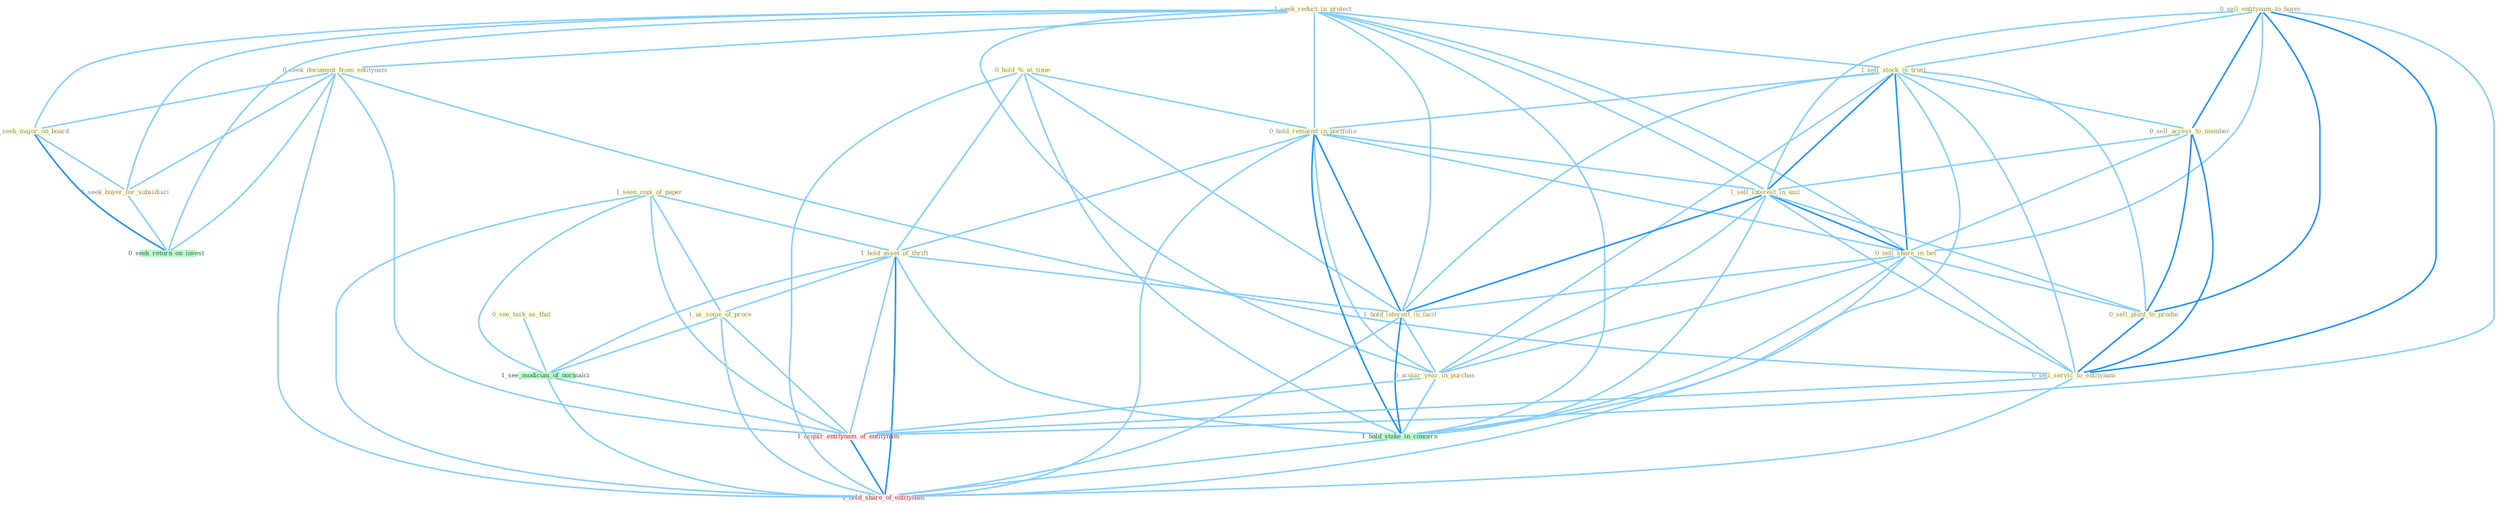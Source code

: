 Graph G{ 
    node
    [shape=polygon,style=filled,width=.5,height=.06,color="#BDFCC9",fixedsize=true,fontsize=4,
    fontcolor="#2f4f4f"];
    {node
    [color="#ffffe0", fontcolor="#8b7d6b"] "0_sell_entitynam_to_buyer " "1_seek_reduct_in_protect " "1_seen_copi_of_paper " "0_seek_document_from_entitynam " "1_sell_stock_in_trust " "0_see_task_as_that " "0_seek_major_on_board " "0_hold_%_at_time " "0_sell_access_to_member " "0_hold_remaind_in_portfolio " "1_sell_interest_in_unit " "0_sell_share_in_bet " "1_hold_asset_of_thrift " "0_sell_plant_to_produc " "0_sell_servic_to_entitynam " "1_us_some_of_proce " "1_hold_interest_in_facil " "0_acquir_year_in_purchas " "1_seek_buyer_for_subsidiari "}
{node [color="#fff0f5", fontcolor="#b22222"] "1_acquir_entitynam_of_entitynam " "1_hold_share_of_entitynam "}
edge [color="#B0E2FF"];

	"0_sell_entitynam_to_buyer " -- "1_sell_stock_in_trust " [w="1", color="#87cefa" ];
	"0_sell_entitynam_to_buyer " -- "0_sell_access_to_member " [w="2", color="#1e90ff" , len=0.8];
	"0_sell_entitynam_to_buyer " -- "1_sell_interest_in_unit " [w="1", color="#87cefa" ];
	"0_sell_entitynam_to_buyer " -- "0_sell_share_in_bet " [w="1", color="#87cefa" ];
	"0_sell_entitynam_to_buyer " -- "0_sell_plant_to_produc " [w="2", color="#1e90ff" , len=0.8];
	"0_sell_entitynam_to_buyer " -- "0_sell_servic_to_entitynam " [w="2", color="#1e90ff" , len=0.8];
	"0_sell_entitynam_to_buyer " -- "1_acquir_entitynam_of_entitynam " [w="1", color="#87cefa" ];
	"1_seek_reduct_in_protect " -- "0_seek_document_from_entitynam " [w="1", color="#87cefa" ];
	"1_seek_reduct_in_protect " -- "1_sell_stock_in_trust " [w="1", color="#87cefa" ];
	"1_seek_reduct_in_protect " -- "0_seek_major_on_board " [w="1", color="#87cefa" ];
	"1_seek_reduct_in_protect " -- "0_hold_remaind_in_portfolio " [w="1", color="#87cefa" ];
	"1_seek_reduct_in_protect " -- "1_sell_interest_in_unit " [w="1", color="#87cefa" ];
	"1_seek_reduct_in_protect " -- "0_sell_share_in_bet " [w="1", color="#87cefa" ];
	"1_seek_reduct_in_protect " -- "1_hold_interest_in_facil " [w="1", color="#87cefa" ];
	"1_seek_reduct_in_protect " -- "0_acquir_year_in_purchas " [w="1", color="#87cefa" ];
	"1_seek_reduct_in_protect " -- "1_seek_buyer_for_subsidiari " [w="1", color="#87cefa" ];
	"1_seek_reduct_in_protect " -- "1_hold_stake_in_concern " [w="1", color="#87cefa" ];
	"1_seek_reduct_in_protect " -- "0_seek_return_on_invest " [w="1", color="#87cefa" ];
	"1_seen_copi_of_paper " -- "1_hold_asset_of_thrift " [w="1", color="#87cefa" ];
	"1_seen_copi_of_paper " -- "1_us_some_of_proce " [w="1", color="#87cefa" ];
	"1_seen_copi_of_paper " -- "1_see_modicum_of_normalci " [w="1", color="#87cefa" ];
	"1_seen_copi_of_paper " -- "1_acquir_entitynam_of_entitynam " [w="1", color="#87cefa" ];
	"1_seen_copi_of_paper " -- "1_hold_share_of_entitynam " [w="1", color="#87cefa" ];
	"0_seek_document_from_entitynam " -- "0_seek_major_on_board " [w="1", color="#87cefa" ];
	"0_seek_document_from_entitynam " -- "0_sell_servic_to_entitynam " [w="1", color="#87cefa" ];
	"0_seek_document_from_entitynam " -- "1_seek_buyer_for_subsidiari " [w="1", color="#87cefa" ];
	"0_seek_document_from_entitynam " -- "0_seek_return_on_invest " [w="1", color="#87cefa" ];
	"0_seek_document_from_entitynam " -- "1_acquir_entitynam_of_entitynam " [w="1", color="#87cefa" ];
	"0_seek_document_from_entitynam " -- "1_hold_share_of_entitynam " [w="1", color="#87cefa" ];
	"1_sell_stock_in_trust " -- "0_sell_access_to_member " [w="1", color="#87cefa" ];
	"1_sell_stock_in_trust " -- "0_hold_remaind_in_portfolio " [w="1", color="#87cefa" ];
	"1_sell_stock_in_trust " -- "1_sell_interest_in_unit " [w="2", color="#1e90ff" , len=0.8];
	"1_sell_stock_in_trust " -- "0_sell_share_in_bet " [w="2", color="#1e90ff" , len=0.8];
	"1_sell_stock_in_trust " -- "0_sell_plant_to_produc " [w="1", color="#87cefa" ];
	"1_sell_stock_in_trust " -- "0_sell_servic_to_entitynam " [w="1", color="#87cefa" ];
	"1_sell_stock_in_trust " -- "1_hold_interest_in_facil " [w="1", color="#87cefa" ];
	"1_sell_stock_in_trust " -- "0_acquir_year_in_purchas " [w="1", color="#87cefa" ];
	"1_sell_stock_in_trust " -- "1_hold_stake_in_concern " [w="1", color="#87cefa" ];
	"0_see_task_as_that " -- "1_see_modicum_of_normalci " [w="1", color="#87cefa" ];
	"0_seek_major_on_board " -- "1_seek_buyer_for_subsidiari " [w="1", color="#87cefa" ];
	"0_seek_major_on_board " -- "0_seek_return_on_invest " [w="2", color="#1e90ff" , len=0.8];
	"0_hold_%_at_time " -- "0_hold_remaind_in_portfolio " [w="1", color="#87cefa" ];
	"0_hold_%_at_time " -- "1_hold_asset_of_thrift " [w="1", color="#87cefa" ];
	"0_hold_%_at_time " -- "1_hold_interest_in_facil " [w="1", color="#87cefa" ];
	"0_hold_%_at_time " -- "1_hold_stake_in_concern " [w="1", color="#87cefa" ];
	"0_hold_%_at_time " -- "1_hold_share_of_entitynam " [w="1", color="#87cefa" ];
	"0_sell_access_to_member " -- "1_sell_interest_in_unit " [w="1", color="#87cefa" ];
	"0_sell_access_to_member " -- "0_sell_share_in_bet " [w="1", color="#87cefa" ];
	"0_sell_access_to_member " -- "0_sell_plant_to_produc " [w="2", color="#1e90ff" , len=0.8];
	"0_sell_access_to_member " -- "0_sell_servic_to_entitynam " [w="2", color="#1e90ff" , len=0.8];
	"0_hold_remaind_in_portfolio " -- "1_sell_interest_in_unit " [w="1", color="#87cefa" ];
	"0_hold_remaind_in_portfolio " -- "0_sell_share_in_bet " [w="1", color="#87cefa" ];
	"0_hold_remaind_in_portfolio " -- "1_hold_asset_of_thrift " [w="1", color="#87cefa" ];
	"0_hold_remaind_in_portfolio " -- "1_hold_interest_in_facil " [w="2", color="#1e90ff" , len=0.8];
	"0_hold_remaind_in_portfolio " -- "0_acquir_year_in_purchas " [w="1", color="#87cefa" ];
	"0_hold_remaind_in_portfolio " -- "1_hold_stake_in_concern " [w="2", color="#1e90ff" , len=0.8];
	"0_hold_remaind_in_portfolio " -- "1_hold_share_of_entitynam " [w="1", color="#87cefa" ];
	"1_sell_interest_in_unit " -- "0_sell_share_in_bet " [w="2", color="#1e90ff" , len=0.8];
	"1_sell_interest_in_unit " -- "0_sell_plant_to_produc " [w="1", color="#87cefa" ];
	"1_sell_interest_in_unit " -- "0_sell_servic_to_entitynam " [w="1", color="#87cefa" ];
	"1_sell_interest_in_unit " -- "1_hold_interest_in_facil " [w="2", color="#1e90ff" , len=0.8];
	"1_sell_interest_in_unit " -- "0_acquir_year_in_purchas " [w="1", color="#87cefa" ];
	"1_sell_interest_in_unit " -- "1_hold_stake_in_concern " [w="1", color="#87cefa" ];
	"0_sell_share_in_bet " -- "0_sell_plant_to_produc " [w="1", color="#87cefa" ];
	"0_sell_share_in_bet " -- "0_sell_servic_to_entitynam " [w="1", color="#87cefa" ];
	"0_sell_share_in_bet " -- "1_hold_interest_in_facil " [w="1", color="#87cefa" ];
	"0_sell_share_in_bet " -- "0_acquir_year_in_purchas " [w="1", color="#87cefa" ];
	"0_sell_share_in_bet " -- "1_hold_stake_in_concern " [w="1", color="#87cefa" ];
	"0_sell_share_in_bet " -- "1_hold_share_of_entitynam " [w="1", color="#87cefa" ];
	"1_hold_asset_of_thrift " -- "1_us_some_of_proce " [w="1", color="#87cefa" ];
	"1_hold_asset_of_thrift " -- "1_hold_interest_in_facil " [w="1", color="#87cefa" ];
	"1_hold_asset_of_thrift " -- "1_hold_stake_in_concern " [w="1", color="#87cefa" ];
	"1_hold_asset_of_thrift " -- "1_see_modicum_of_normalci " [w="1", color="#87cefa" ];
	"1_hold_asset_of_thrift " -- "1_acquir_entitynam_of_entitynam " [w="1", color="#87cefa" ];
	"1_hold_asset_of_thrift " -- "1_hold_share_of_entitynam " [w="2", color="#1e90ff" , len=0.8];
	"0_sell_plant_to_produc " -- "0_sell_servic_to_entitynam " [w="2", color="#1e90ff" , len=0.8];
	"0_sell_servic_to_entitynam " -- "1_acquir_entitynam_of_entitynam " [w="1", color="#87cefa" ];
	"0_sell_servic_to_entitynam " -- "1_hold_share_of_entitynam " [w="1", color="#87cefa" ];
	"1_us_some_of_proce " -- "1_see_modicum_of_normalci " [w="1", color="#87cefa" ];
	"1_us_some_of_proce " -- "1_acquir_entitynam_of_entitynam " [w="1", color="#87cefa" ];
	"1_us_some_of_proce " -- "1_hold_share_of_entitynam " [w="1", color="#87cefa" ];
	"1_hold_interest_in_facil " -- "0_acquir_year_in_purchas " [w="1", color="#87cefa" ];
	"1_hold_interest_in_facil " -- "1_hold_stake_in_concern " [w="2", color="#1e90ff" , len=0.8];
	"1_hold_interest_in_facil " -- "1_hold_share_of_entitynam " [w="1", color="#87cefa" ];
	"0_acquir_year_in_purchas " -- "1_hold_stake_in_concern " [w="1", color="#87cefa" ];
	"0_acquir_year_in_purchas " -- "1_acquir_entitynam_of_entitynam " [w="1", color="#87cefa" ];
	"1_seek_buyer_for_subsidiari " -- "0_seek_return_on_invest " [w="1", color="#87cefa" ];
	"1_hold_stake_in_concern " -- "1_hold_share_of_entitynam " [w="1", color="#87cefa" ];
	"1_see_modicum_of_normalci " -- "1_acquir_entitynam_of_entitynam " [w="1", color="#87cefa" ];
	"1_see_modicum_of_normalci " -- "1_hold_share_of_entitynam " [w="1", color="#87cefa" ];
	"1_acquir_entitynam_of_entitynam " -- "1_hold_share_of_entitynam " [w="2", color="#1e90ff" , len=0.8];
}